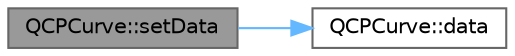 digraph "QCPCurve::setData"
{
 // LATEX_PDF_SIZE
  bgcolor="transparent";
  edge [fontname=Helvetica,fontsize=10,labelfontname=Helvetica,labelfontsize=10];
  node [fontname=Helvetica,fontsize=10,shape=box,height=0.2,width=0.4];
  rankdir="LR";
  Node1 [label="QCPCurve::setData",height=0.2,width=0.4,color="gray40", fillcolor="grey60", style="filled", fontcolor="black",tooltip=" "];
  Node1 -> Node2 [color="steelblue1",style="solid"];
  Node2 [label="QCPCurve::data",height=0.2,width=0.4,color="grey40", fillcolor="white", style="filled",URL="$class_q_c_p_curve.html#a761492fd00b1ab7cb18ce23c118c6c60",tooltip=" "];
}
